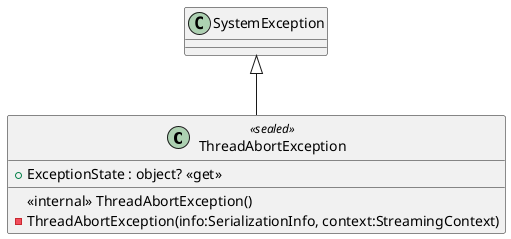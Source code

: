 @startuml
class ThreadAbortException <<sealed>> {
    <<internal>> ThreadAbortException()
    + ExceptionState : object? <<get>>
    - ThreadAbortException(info:SerializationInfo, context:StreamingContext)
}
SystemException <|-- ThreadAbortException
@enduml
